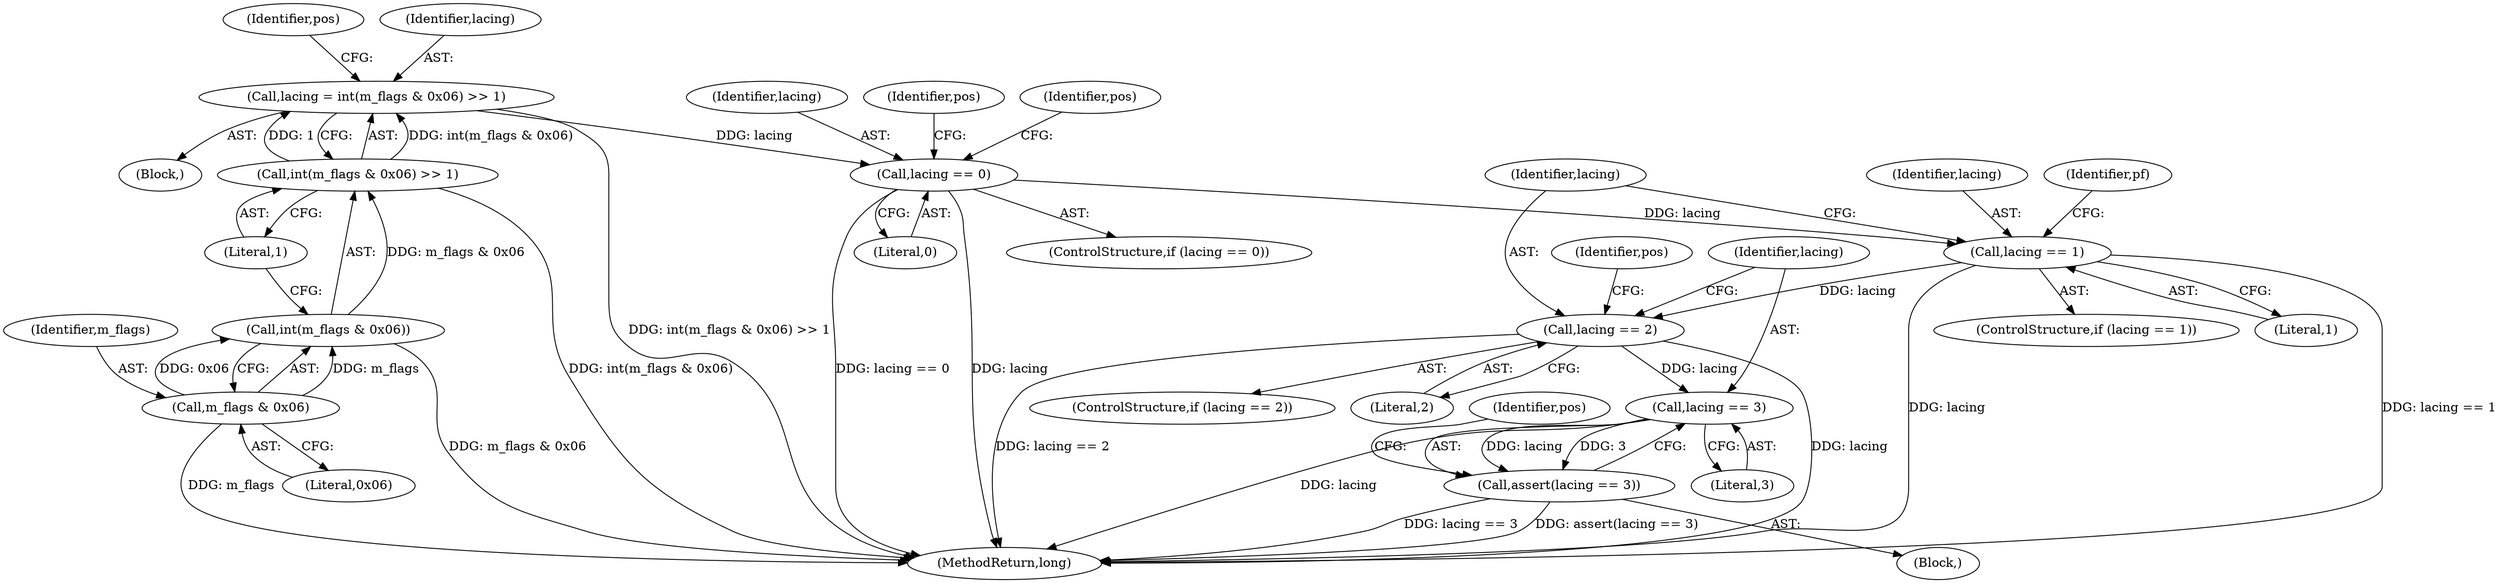 digraph "0_Android_cc274e2abe8b2a6698a5c47d8aa4bb45f1f9538d_33@API" {
"1000273" [label="(Call,lacing == 0)"];
"1000262" [label="(Call,lacing = int(m_flags & 0x06) >> 1)"];
"1000264" [label="(Call,int(m_flags & 0x06) >> 1)"];
"1000265" [label="(Call,int(m_flags & 0x06))"];
"1000266" [label="(Call,m_flags & 0x06)"];
"1000384" [label="(Call,lacing == 1)"];
"1000598" [label="(Call,lacing == 2)"];
"1000700" [label="(Call,lacing == 3)"];
"1000699" [label="(Call,assert(lacing == 3))"];
"1000267" [label="(Identifier,m_flags)"];
"1000336" [label="(Identifier,pos)"];
"1000385" [label="(Identifier,lacing)"];
"1000275" [label="(Literal,0)"];
"1000599" [label="(Identifier,lacing)"];
"1000265" [label="(Call,int(m_flags & 0x06))"];
"1000279" [label="(Identifier,pos)"];
"1000598" [label="(Call,lacing == 2)"];
"1000700" [label="(Call,lacing == 3)"];
"1000597" [label="(ControlStructure,if (lacing == 2))"];
"1000600" [label="(Literal,2)"];
"1000123" [label="(Block,)"];
"1000383" [label="(ControlStructure,if (lacing == 1))"];
"1001066" [label="(MethodReturn,long)"];
"1000264" [label="(Call,int(m_flags & 0x06) >> 1)"];
"1000390" [label="(Identifier,pf)"];
"1000386" [label="(Literal,1)"];
"1000699" [label="(Call,assert(lacing == 3))"];
"1000269" [label="(Literal,1)"];
"1000266" [label="(Call,m_flags & 0x06)"];
"1000272" [label="(ControlStructure,if (lacing == 0))"];
"1000604" [label="(Identifier,pos)"];
"1000384" [label="(Call,lacing == 1)"];
"1000273" [label="(Call,lacing == 0)"];
"1000698" [label="(Block,)"];
"1000271" [label="(Identifier,pos)"];
"1000268" [label="(Literal,0x06)"];
"1000701" [label="(Identifier,lacing)"];
"1000702" [label="(Literal,3)"];
"1000262" [label="(Call,lacing = int(m_flags & 0x06) >> 1)"];
"1000705" [label="(Identifier,pos)"];
"1000274" [label="(Identifier,lacing)"];
"1000263" [label="(Identifier,lacing)"];
"1000273" -> "1000272"  [label="AST: "];
"1000273" -> "1000275"  [label="CFG: "];
"1000274" -> "1000273"  [label="AST: "];
"1000275" -> "1000273"  [label="AST: "];
"1000279" -> "1000273"  [label="CFG: "];
"1000336" -> "1000273"  [label="CFG: "];
"1000273" -> "1001066"  [label="DDG: lacing"];
"1000273" -> "1001066"  [label="DDG: lacing == 0"];
"1000262" -> "1000273"  [label="DDG: lacing"];
"1000273" -> "1000384"  [label="DDG: lacing"];
"1000262" -> "1000123"  [label="AST: "];
"1000262" -> "1000264"  [label="CFG: "];
"1000263" -> "1000262"  [label="AST: "];
"1000264" -> "1000262"  [label="AST: "];
"1000271" -> "1000262"  [label="CFG: "];
"1000262" -> "1001066"  [label="DDG: int(m_flags & 0x06) >> 1"];
"1000264" -> "1000262"  [label="DDG: int(m_flags & 0x06)"];
"1000264" -> "1000262"  [label="DDG: 1"];
"1000264" -> "1000269"  [label="CFG: "];
"1000265" -> "1000264"  [label="AST: "];
"1000269" -> "1000264"  [label="AST: "];
"1000264" -> "1001066"  [label="DDG: int(m_flags & 0x06)"];
"1000265" -> "1000264"  [label="DDG: m_flags & 0x06"];
"1000265" -> "1000266"  [label="CFG: "];
"1000266" -> "1000265"  [label="AST: "];
"1000269" -> "1000265"  [label="CFG: "];
"1000265" -> "1001066"  [label="DDG: m_flags & 0x06"];
"1000266" -> "1000265"  [label="DDG: m_flags"];
"1000266" -> "1000265"  [label="DDG: 0x06"];
"1000266" -> "1000268"  [label="CFG: "];
"1000267" -> "1000266"  [label="AST: "];
"1000268" -> "1000266"  [label="AST: "];
"1000266" -> "1001066"  [label="DDG: m_flags"];
"1000384" -> "1000383"  [label="AST: "];
"1000384" -> "1000386"  [label="CFG: "];
"1000385" -> "1000384"  [label="AST: "];
"1000386" -> "1000384"  [label="AST: "];
"1000390" -> "1000384"  [label="CFG: "];
"1000599" -> "1000384"  [label="CFG: "];
"1000384" -> "1001066"  [label="DDG: lacing == 1"];
"1000384" -> "1001066"  [label="DDG: lacing"];
"1000384" -> "1000598"  [label="DDG: lacing"];
"1000598" -> "1000597"  [label="AST: "];
"1000598" -> "1000600"  [label="CFG: "];
"1000599" -> "1000598"  [label="AST: "];
"1000600" -> "1000598"  [label="AST: "];
"1000604" -> "1000598"  [label="CFG: "];
"1000701" -> "1000598"  [label="CFG: "];
"1000598" -> "1001066"  [label="DDG: lacing"];
"1000598" -> "1001066"  [label="DDG: lacing == 2"];
"1000598" -> "1000700"  [label="DDG: lacing"];
"1000700" -> "1000699"  [label="AST: "];
"1000700" -> "1000702"  [label="CFG: "];
"1000701" -> "1000700"  [label="AST: "];
"1000702" -> "1000700"  [label="AST: "];
"1000699" -> "1000700"  [label="CFG: "];
"1000700" -> "1001066"  [label="DDG: lacing"];
"1000700" -> "1000699"  [label="DDG: lacing"];
"1000700" -> "1000699"  [label="DDG: 3"];
"1000699" -> "1000698"  [label="AST: "];
"1000705" -> "1000699"  [label="CFG: "];
"1000699" -> "1001066"  [label="DDG: lacing == 3"];
"1000699" -> "1001066"  [label="DDG: assert(lacing == 3)"];
}
